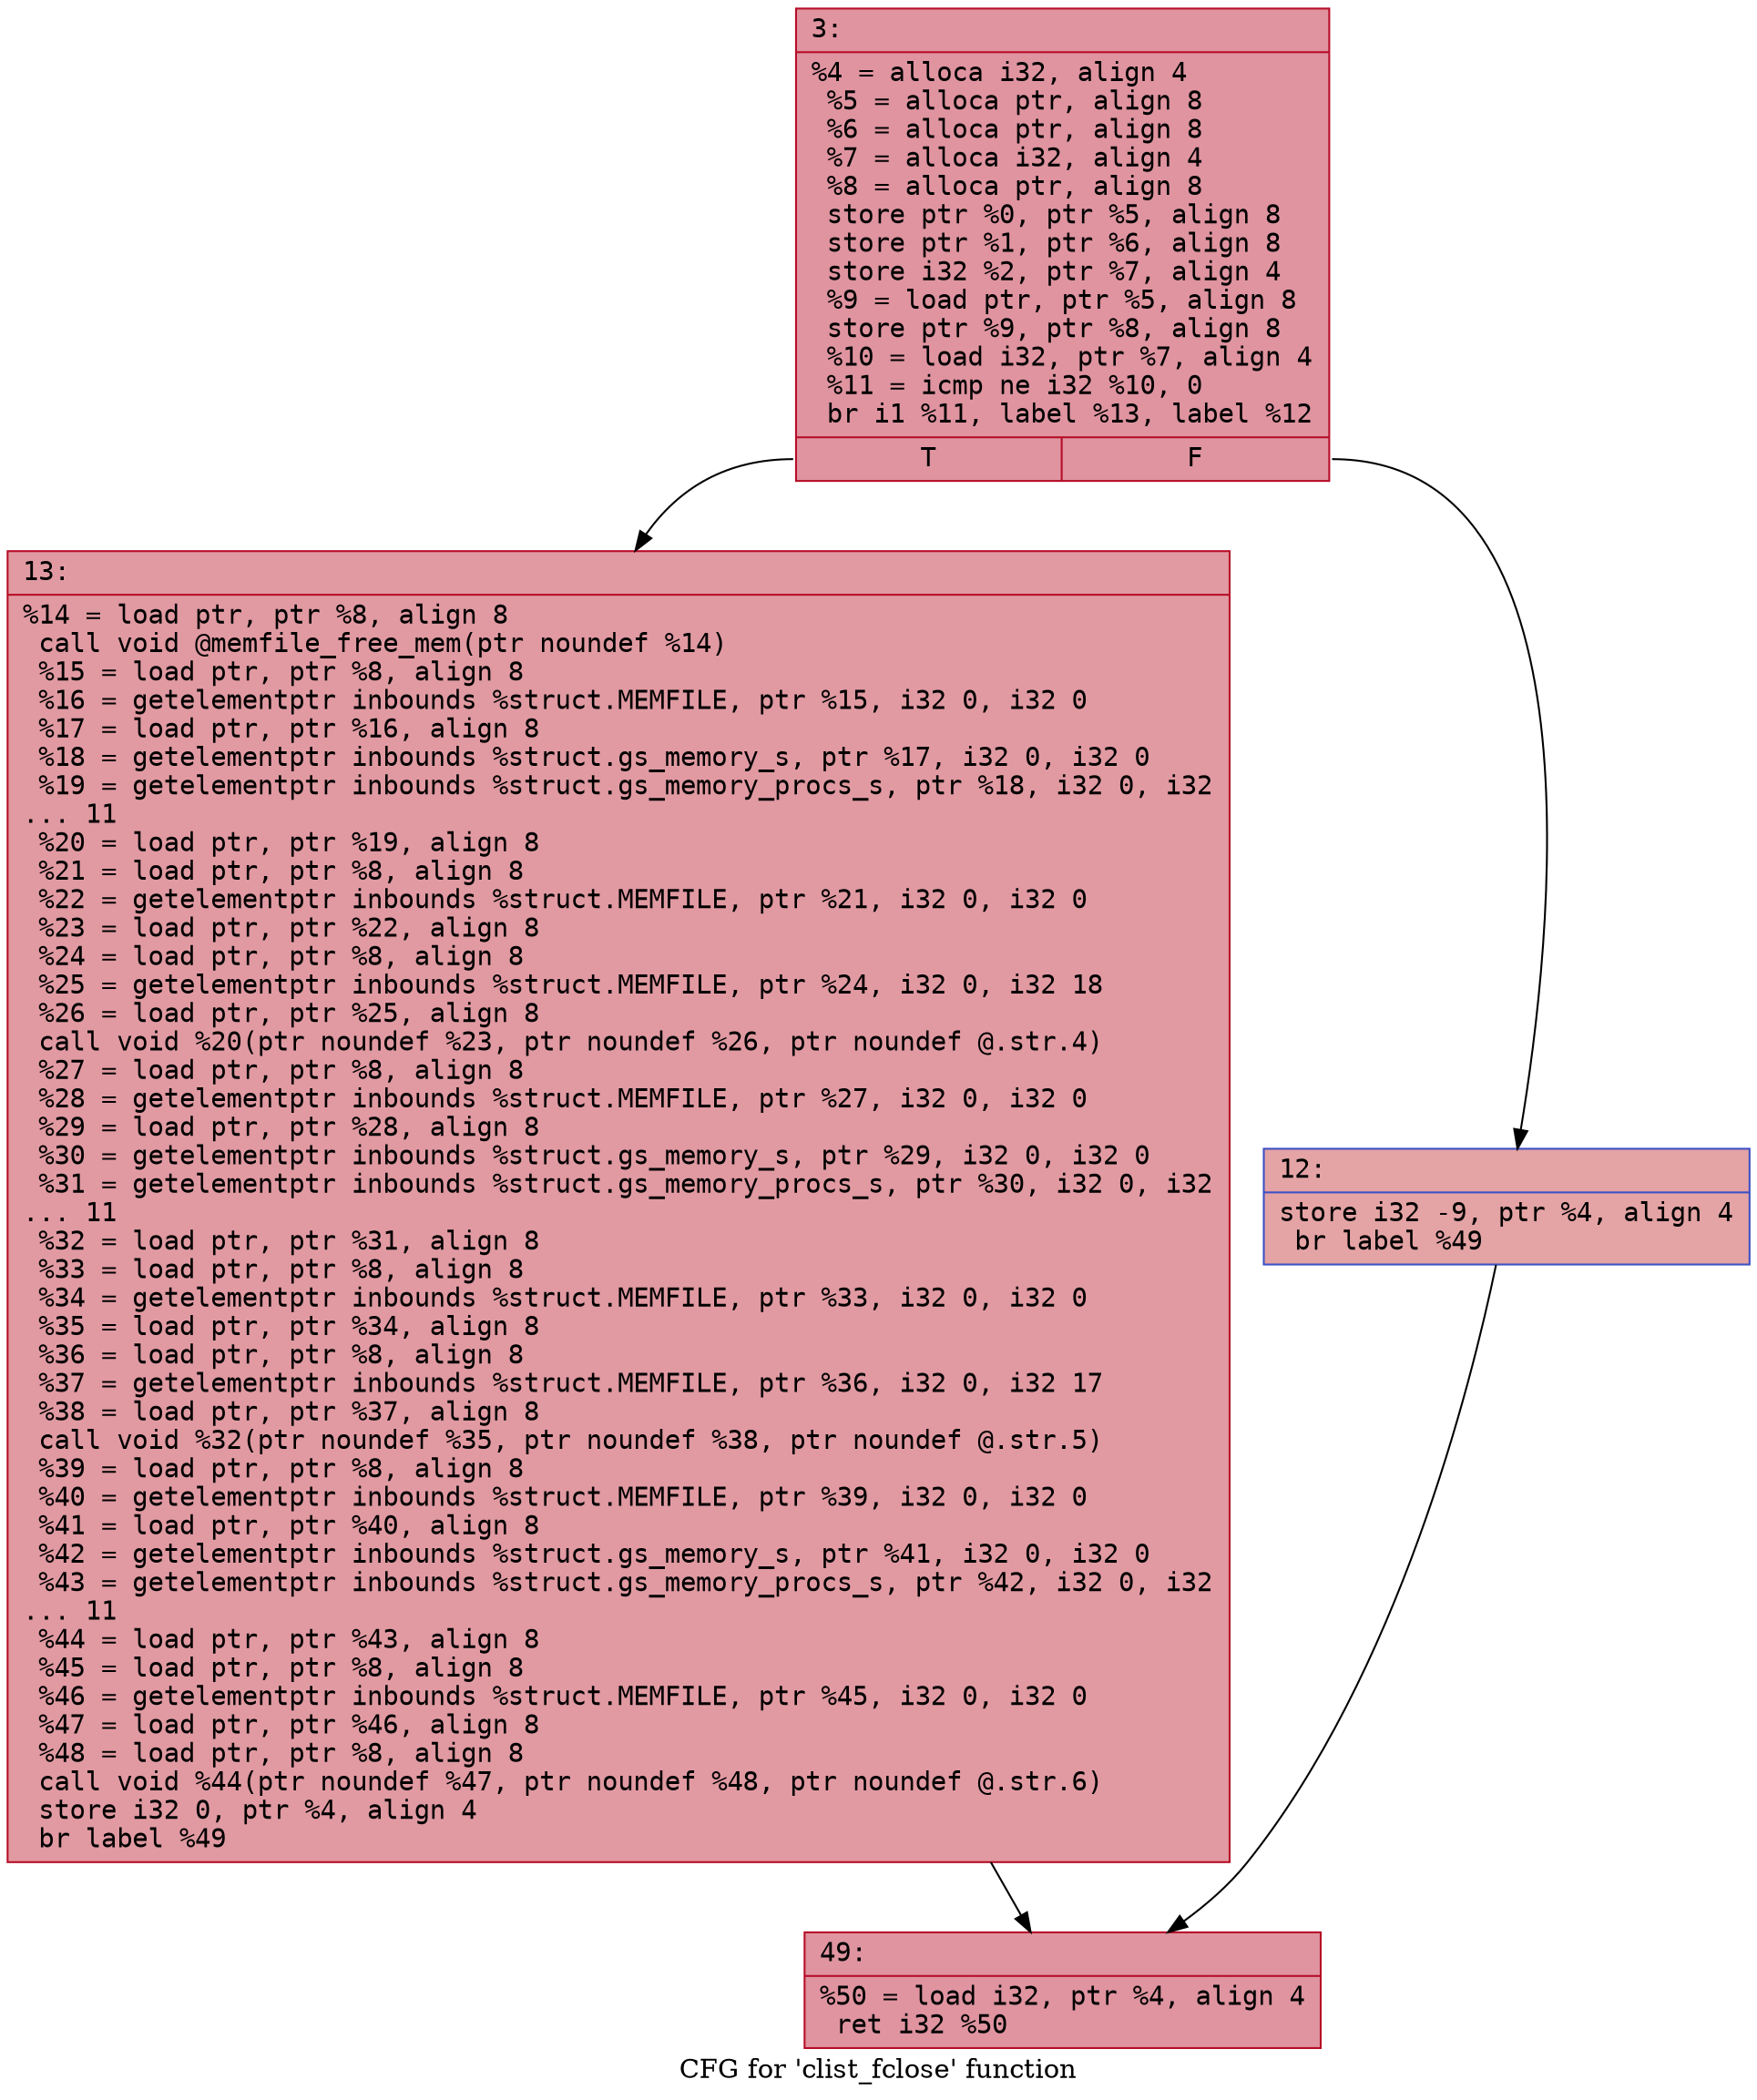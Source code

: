 digraph "CFG for 'clist_fclose' function" {
	label="CFG for 'clist_fclose' function";

	Node0x600000e1a9e0 [shape=record,color="#b70d28ff", style=filled, fillcolor="#b70d2870" fontname="Courier",label="{3:\l|  %4 = alloca i32, align 4\l  %5 = alloca ptr, align 8\l  %6 = alloca ptr, align 8\l  %7 = alloca i32, align 4\l  %8 = alloca ptr, align 8\l  store ptr %0, ptr %5, align 8\l  store ptr %1, ptr %6, align 8\l  store i32 %2, ptr %7, align 4\l  %9 = load ptr, ptr %5, align 8\l  store ptr %9, ptr %8, align 8\l  %10 = load i32, ptr %7, align 4\l  %11 = icmp ne i32 %10, 0\l  br i1 %11, label %13, label %12\l|{<s0>T|<s1>F}}"];
	Node0x600000e1a9e0:s0 -> Node0x600000e1aa80[tooltip="3 -> 13\nProbability 62.50%" ];
	Node0x600000e1a9e0:s1 -> Node0x600000e1aa30[tooltip="3 -> 12\nProbability 37.50%" ];
	Node0x600000e1aa30 [shape=record,color="#3d50c3ff", style=filled, fillcolor="#c32e3170" fontname="Courier",label="{12:\l|  store i32 -9, ptr %4, align 4\l  br label %49\l}"];
	Node0x600000e1aa30 -> Node0x600000e1aad0[tooltip="12 -> 49\nProbability 100.00%" ];
	Node0x600000e1aa80 [shape=record,color="#b70d28ff", style=filled, fillcolor="#bb1b2c70" fontname="Courier",label="{13:\l|  %14 = load ptr, ptr %8, align 8\l  call void @memfile_free_mem(ptr noundef %14)\l  %15 = load ptr, ptr %8, align 8\l  %16 = getelementptr inbounds %struct.MEMFILE, ptr %15, i32 0, i32 0\l  %17 = load ptr, ptr %16, align 8\l  %18 = getelementptr inbounds %struct.gs_memory_s, ptr %17, i32 0, i32 0\l  %19 = getelementptr inbounds %struct.gs_memory_procs_s, ptr %18, i32 0, i32\l... 11\l  %20 = load ptr, ptr %19, align 8\l  %21 = load ptr, ptr %8, align 8\l  %22 = getelementptr inbounds %struct.MEMFILE, ptr %21, i32 0, i32 0\l  %23 = load ptr, ptr %22, align 8\l  %24 = load ptr, ptr %8, align 8\l  %25 = getelementptr inbounds %struct.MEMFILE, ptr %24, i32 0, i32 18\l  %26 = load ptr, ptr %25, align 8\l  call void %20(ptr noundef %23, ptr noundef %26, ptr noundef @.str.4)\l  %27 = load ptr, ptr %8, align 8\l  %28 = getelementptr inbounds %struct.MEMFILE, ptr %27, i32 0, i32 0\l  %29 = load ptr, ptr %28, align 8\l  %30 = getelementptr inbounds %struct.gs_memory_s, ptr %29, i32 0, i32 0\l  %31 = getelementptr inbounds %struct.gs_memory_procs_s, ptr %30, i32 0, i32\l... 11\l  %32 = load ptr, ptr %31, align 8\l  %33 = load ptr, ptr %8, align 8\l  %34 = getelementptr inbounds %struct.MEMFILE, ptr %33, i32 0, i32 0\l  %35 = load ptr, ptr %34, align 8\l  %36 = load ptr, ptr %8, align 8\l  %37 = getelementptr inbounds %struct.MEMFILE, ptr %36, i32 0, i32 17\l  %38 = load ptr, ptr %37, align 8\l  call void %32(ptr noundef %35, ptr noundef %38, ptr noundef @.str.5)\l  %39 = load ptr, ptr %8, align 8\l  %40 = getelementptr inbounds %struct.MEMFILE, ptr %39, i32 0, i32 0\l  %41 = load ptr, ptr %40, align 8\l  %42 = getelementptr inbounds %struct.gs_memory_s, ptr %41, i32 0, i32 0\l  %43 = getelementptr inbounds %struct.gs_memory_procs_s, ptr %42, i32 0, i32\l... 11\l  %44 = load ptr, ptr %43, align 8\l  %45 = load ptr, ptr %8, align 8\l  %46 = getelementptr inbounds %struct.MEMFILE, ptr %45, i32 0, i32 0\l  %47 = load ptr, ptr %46, align 8\l  %48 = load ptr, ptr %8, align 8\l  call void %44(ptr noundef %47, ptr noundef %48, ptr noundef @.str.6)\l  store i32 0, ptr %4, align 4\l  br label %49\l}"];
	Node0x600000e1aa80 -> Node0x600000e1aad0[tooltip="13 -> 49\nProbability 100.00%" ];
	Node0x600000e1aad0 [shape=record,color="#b70d28ff", style=filled, fillcolor="#b70d2870" fontname="Courier",label="{49:\l|  %50 = load i32, ptr %4, align 4\l  ret i32 %50\l}"];
}
